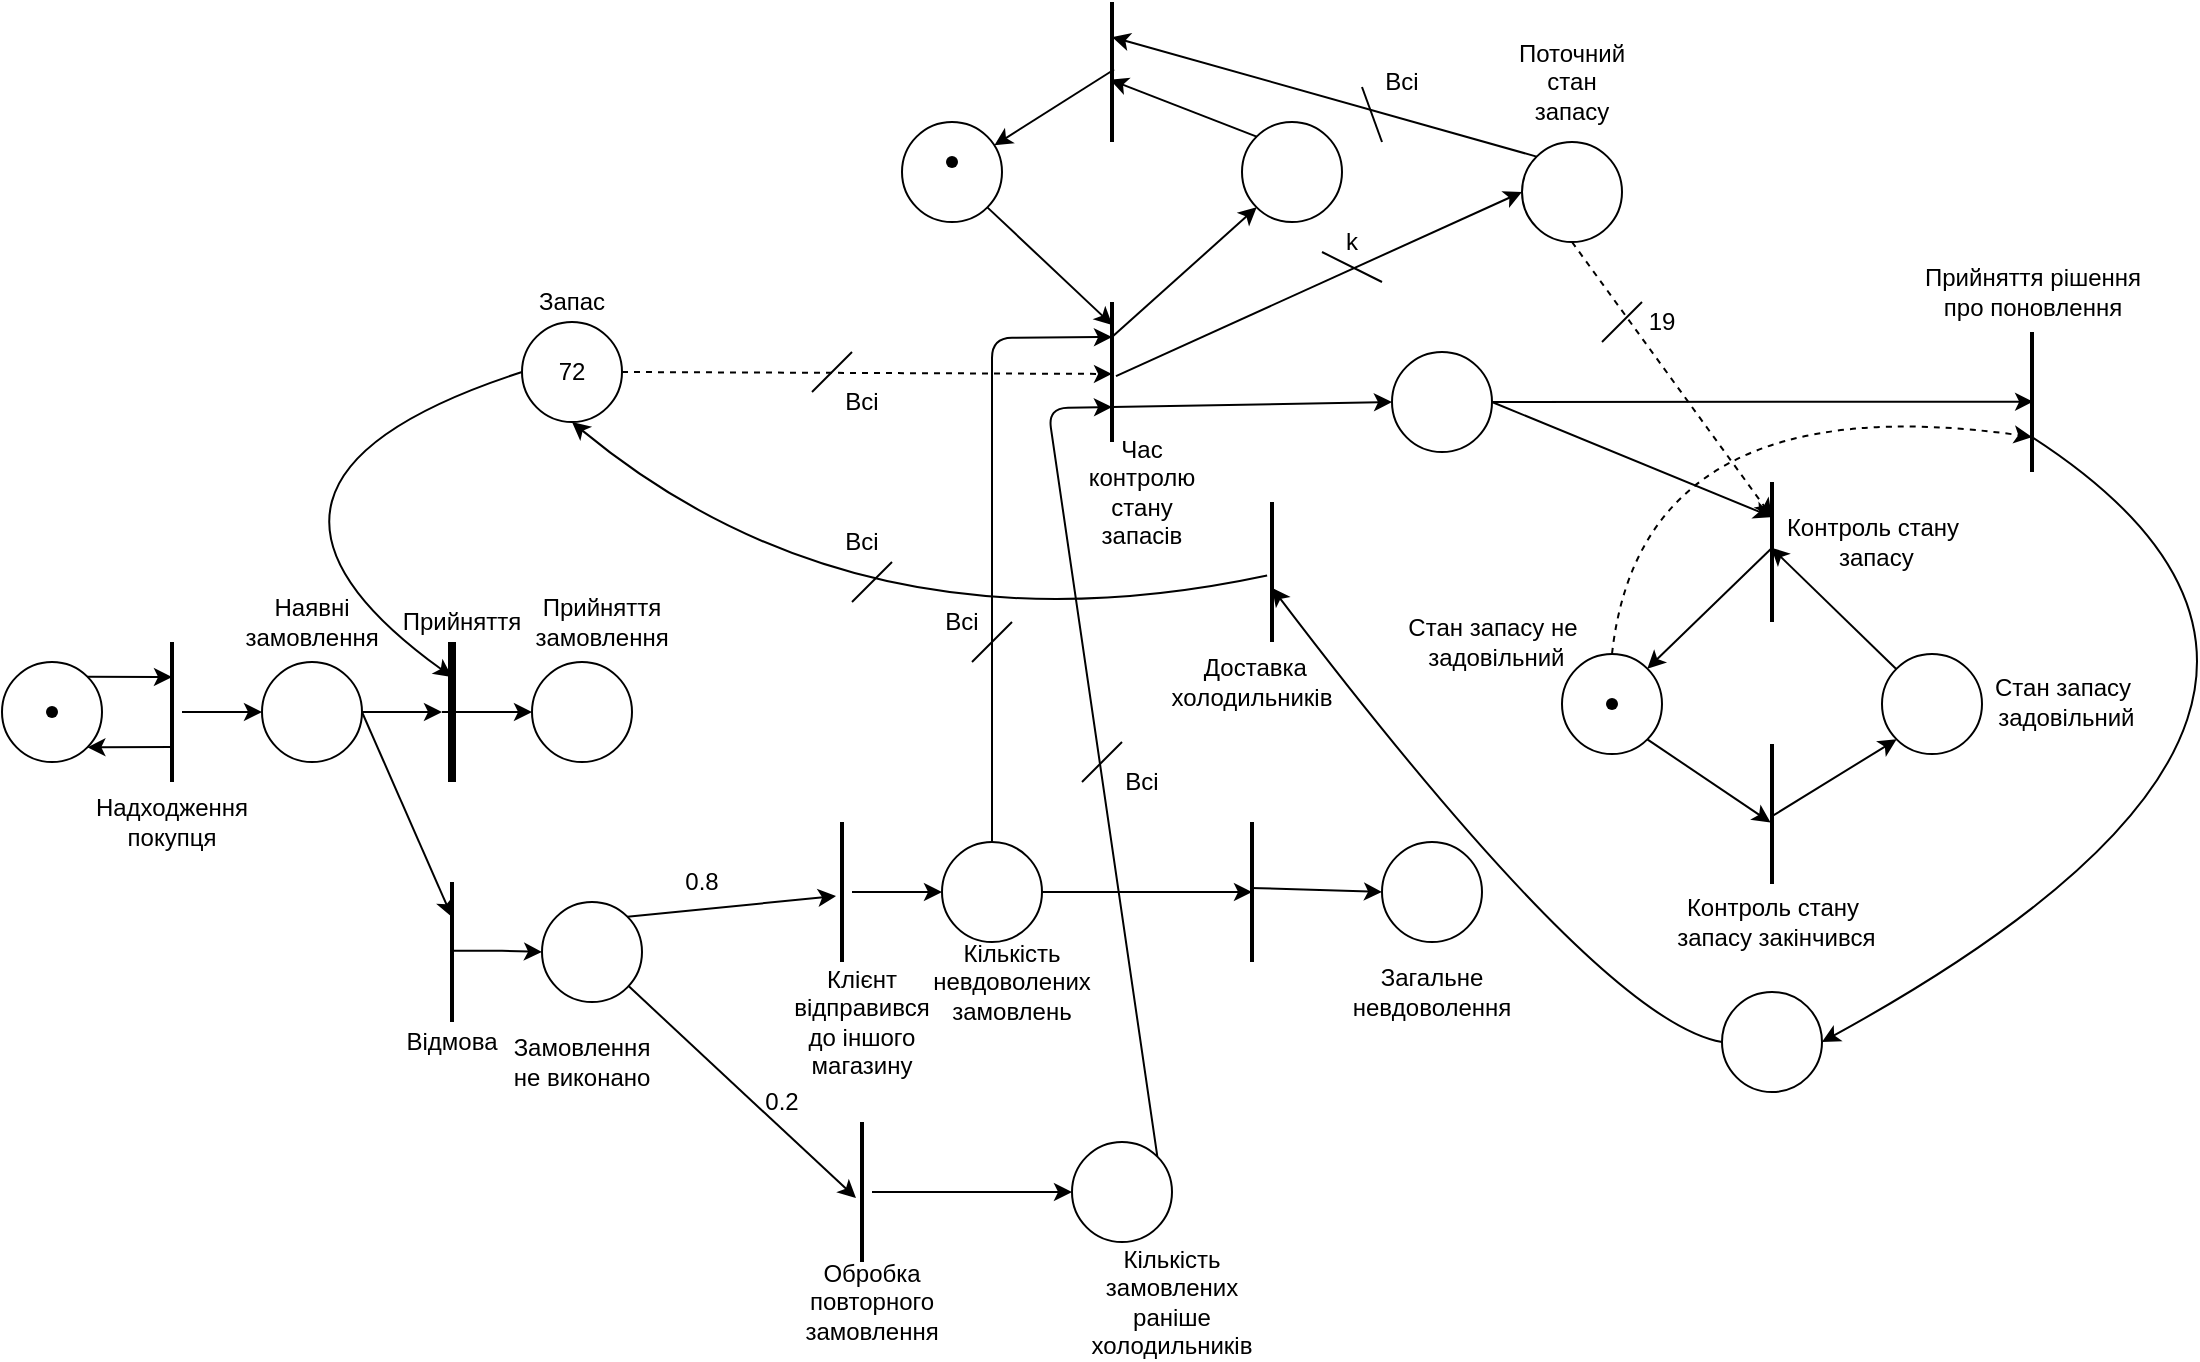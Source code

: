 <mxfile version="20.3.0" type="device"><diagram id="dUQPbMLihF8c7EbFt-7C" name="Страница 1"><mxGraphModel dx="1136" dy="1759" grid="1" gridSize="10" guides="1" tooltips="1" connect="1" arrows="1" fold="1" page="1" pageScale="1" pageWidth="827" pageHeight="1169" math="0" shadow="0"><root><mxCell id="0"/><mxCell id="1" parent="0"/><mxCell id="iznPRuFpszpZhmbKYTEc-1" value="" style="ellipse;whiteSpace=wrap;html=1;aspect=fixed;" parent="1" vertex="1"><mxGeometry x="30" y="-580" width="50" height="50" as="geometry"/></mxCell><mxCell id="iznPRuFpszpZhmbKYTEc-2" value="" style="line;strokeWidth=2;direction=south;html=1;" parent="1" vertex="1"><mxGeometry x="110" y="-590" width="10" height="70" as="geometry"/></mxCell><mxCell id="iznPRuFpszpZhmbKYTEc-3" value="" style="endArrow=classic;html=1;exitX=1;exitY=0;exitDx=0;exitDy=0;entryX=0.25;entryY=0.5;entryDx=0;entryDy=0;entryPerimeter=0;" parent="1" source="iznPRuFpszpZhmbKYTEc-1" target="iznPRuFpszpZhmbKYTEc-2" edge="1"><mxGeometry width="50" height="50" relative="1" as="geometry"><mxPoint x="420" y="-250" as="sourcePoint"/><mxPoint x="470" y="-300" as="targetPoint"/></mxGeometry></mxCell><mxCell id="iznPRuFpszpZhmbKYTEc-4" value="" style="endArrow=classic;html=1;exitX=0.75;exitY=0.5;exitDx=0;exitDy=0;exitPerimeter=0;entryX=1;entryY=1;entryDx=0;entryDy=0;" parent="1" source="iznPRuFpszpZhmbKYTEc-2" target="iznPRuFpszpZhmbKYTEc-1" edge="1"><mxGeometry width="50" height="50" relative="1" as="geometry"><mxPoint x="420" y="-250" as="sourcePoint"/><mxPoint x="470" y="-300" as="targetPoint"/></mxGeometry></mxCell><mxCell id="iznPRuFpszpZhmbKYTEc-5" value="" style="ellipse;whiteSpace=wrap;html=1;aspect=fixed;" parent="1" vertex="1"><mxGeometry x="160" y="-580" width="50" height="50" as="geometry"/></mxCell><mxCell id="iznPRuFpszpZhmbKYTEc-6" value="" style="ellipse;whiteSpace=wrap;html=1;aspect=fixed;" parent="1" vertex="1"><mxGeometry x="295" y="-580" width="50" height="50" as="geometry"/></mxCell><mxCell id="iznPRuFpszpZhmbKYTEc-7" value="" style="line;strokeWidth=4;direction=south;html=1;" parent="1" vertex="1"><mxGeometry x="250" y="-590" width="10" height="70" as="geometry"/></mxCell><mxCell id="iznPRuFpszpZhmbKYTEc-8" value="" style="edgeStyle=orthogonalEdgeStyle;rounded=0;orthogonalLoop=1;jettySize=auto;html=1;exitX=0.491;exitY=0.434;exitDx=0;exitDy=0;exitPerimeter=0;" parent="1" source="iznPRuFpszpZhmbKYTEc-9" target="iznPRuFpszpZhmbKYTEc-10" edge="1"><mxGeometry relative="1" as="geometry"/></mxCell><mxCell id="iznPRuFpszpZhmbKYTEc-9" value="" style="line;strokeWidth=2;direction=south;html=1;" parent="1" vertex="1"><mxGeometry x="250" y="-470" width="10" height="70" as="geometry"/></mxCell><mxCell id="iznPRuFpszpZhmbKYTEc-10" value="" style="ellipse;whiteSpace=wrap;html=1;aspect=fixed;" parent="1" vertex="1"><mxGeometry x="300" y="-460" width="50" height="50" as="geometry"/></mxCell><mxCell id="iznPRuFpszpZhmbKYTEc-11" value="" style="edgeStyle=orthogonalEdgeStyle;rounded=0;orthogonalLoop=1;jettySize=auto;html=1;" parent="1" source="iznPRuFpszpZhmbKYTEc-12" target="iznPRuFpszpZhmbKYTEc-15" edge="1"><mxGeometry relative="1" as="geometry"/></mxCell><mxCell id="iznPRuFpszpZhmbKYTEc-12" value="" style="line;strokeWidth=2;direction=south;html=1;" parent="1" vertex="1"><mxGeometry x="445" y="-500" width="10" height="70" as="geometry"/></mxCell><mxCell id="iznPRuFpszpZhmbKYTEc-13" value="" style="edgeStyle=orthogonalEdgeStyle;rounded=0;orthogonalLoop=1;jettySize=auto;html=1;" parent="1" source="iznPRuFpszpZhmbKYTEc-14" target="iznPRuFpszpZhmbKYTEc-16" edge="1"><mxGeometry relative="1" as="geometry"/></mxCell><mxCell id="iznPRuFpszpZhmbKYTEc-14" value="" style="line;strokeWidth=2;direction=south;html=1;" parent="1" vertex="1"><mxGeometry x="455" y="-350" width="10" height="70" as="geometry"/></mxCell><mxCell id="iznPRuFpszpZhmbKYTEc-15" value="" style="ellipse;whiteSpace=wrap;html=1;aspect=fixed;" parent="1" vertex="1"><mxGeometry x="500" y="-490" width="50" height="50" as="geometry"/></mxCell><mxCell id="iznPRuFpszpZhmbKYTEc-16" value="" style="ellipse;whiteSpace=wrap;html=1;aspect=fixed;" parent="1" vertex="1"><mxGeometry x="565" y="-340" width="50" height="50" as="geometry"/></mxCell><mxCell id="iznPRuFpszpZhmbKYTEc-17" value="72" style="ellipse;whiteSpace=wrap;html=1;aspect=fixed;" parent="1" vertex="1"><mxGeometry x="290" y="-750" width="50" height="50" as="geometry"/></mxCell><mxCell id="iznPRuFpszpZhmbKYTEc-18" value="" style="endArrow=classic;html=1;entryX=0;entryY=0.5;entryDx=0;entryDy=0;" parent="1" source="iznPRuFpszpZhmbKYTEc-2" target="iznPRuFpszpZhmbKYTEc-5" edge="1"><mxGeometry width="50" height="50" relative="1" as="geometry"><mxPoint x="320" y="-490" as="sourcePoint"/><mxPoint x="370" y="-540" as="targetPoint"/></mxGeometry></mxCell><mxCell id="iznPRuFpszpZhmbKYTEc-19" value="" style="endArrow=classic;html=1;exitX=1;exitY=0.5;exitDx=0;exitDy=0;" parent="1" source="iznPRuFpszpZhmbKYTEc-5" target="iznPRuFpszpZhmbKYTEc-7" edge="1"><mxGeometry width="50" height="50" relative="1" as="geometry"><mxPoint x="320" y="-490" as="sourcePoint"/><mxPoint x="370" y="-540" as="targetPoint"/></mxGeometry></mxCell><mxCell id="iznPRuFpszpZhmbKYTEc-20" value="" style="endArrow=classic;html=1;entryX=0;entryY=0.5;entryDx=0;entryDy=0;" parent="1" target="iznPRuFpszpZhmbKYTEc-6" edge="1"><mxGeometry width="50" height="50" relative="1" as="geometry"><mxPoint x="250" y="-555" as="sourcePoint"/><mxPoint x="370" y="-540" as="targetPoint"/></mxGeometry></mxCell><mxCell id="iznPRuFpszpZhmbKYTEc-21" value="" style="endArrow=classic;html=1;exitX=1;exitY=0.5;exitDx=0;exitDy=0;entryX=0.25;entryY=0.5;entryDx=0;entryDy=0;entryPerimeter=0;" parent="1" source="iznPRuFpszpZhmbKYTEc-5" target="iznPRuFpszpZhmbKYTEc-9" edge="1"><mxGeometry width="50" height="50" relative="1" as="geometry"><mxPoint x="320" y="-490" as="sourcePoint"/><mxPoint x="370" y="-540" as="targetPoint"/></mxGeometry></mxCell><mxCell id="iznPRuFpszpZhmbKYTEc-22" value="" style="endArrow=classic;html=1;entryX=0.543;entryY=0.8;entryDx=0;entryDy=0;entryPerimeter=0;" parent="1" source="iznPRuFpszpZhmbKYTEc-10" target="iznPRuFpszpZhmbKYTEc-14" edge="1"><mxGeometry width="50" height="50" relative="1" as="geometry"><mxPoint x="338" y="-410" as="sourcePoint"/><mxPoint x="370" y="-540" as="targetPoint"/></mxGeometry></mxCell><mxCell id="iznPRuFpszpZhmbKYTEc-23" value="" style="endArrow=classic;html=1;exitX=1;exitY=0;exitDx=0;exitDy=0;entryX=0.529;entryY=0.8;entryDx=0;entryDy=0;entryPerimeter=0;" parent="1" source="iznPRuFpszpZhmbKYTEc-10" target="iznPRuFpszpZhmbKYTEc-12" edge="1"><mxGeometry width="50" height="50" relative="1" as="geometry"><mxPoint x="320" y="-490" as="sourcePoint"/><mxPoint x="370" y="-540" as="targetPoint"/></mxGeometry></mxCell><mxCell id="iznPRuFpszpZhmbKYTEc-25" value="Надходження покупця" style="text;html=1;strokeColor=none;fillColor=none;align=center;verticalAlign=middle;whiteSpace=wrap;rounded=0;" parent="1" vertex="1"><mxGeometry x="95" y="-510" width="40" height="20" as="geometry"/></mxCell><mxCell id="iznPRuFpszpZhmbKYTEc-26" value="Наявні замовлення" style="text;html=1;strokeColor=none;fillColor=none;align=center;verticalAlign=middle;whiteSpace=wrap;rounded=0;" parent="1" vertex="1"><mxGeometry x="165" y="-610" width="40" height="20" as="geometry"/></mxCell><mxCell id="iznPRuFpszpZhmbKYTEc-27" value="Прийняття" style="text;html=1;strokeColor=none;fillColor=none;align=center;verticalAlign=middle;whiteSpace=wrap;rounded=0;" parent="1" vertex="1"><mxGeometry x="240" y="-610" width="40" height="20" as="geometry"/></mxCell><mxCell id="iznPRuFpszpZhmbKYTEc-28" value="Відмова" style="text;html=1;strokeColor=none;fillColor=none;align=center;verticalAlign=middle;whiteSpace=wrap;rounded=0;" parent="1" vertex="1"><mxGeometry x="235" y="-400" width="40" height="20" as="geometry"/></mxCell><mxCell id="iznPRuFpszpZhmbKYTEc-29" value="Прийняття замовлення" style="text;html=1;strokeColor=none;fillColor=none;align=center;verticalAlign=middle;whiteSpace=wrap;rounded=0;" parent="1" vertex="1"><mxGeometry x="310" y="-610" width="40" height="20" as="geometry"/></mxCell><mxCell id="iznPRuFpszpZhmbKYTEc-30" value="" style="ellipse;whiteSpace=wrap;html=1;aspect=fixed;" parent="1" vertex="1"><mxGeometry x="720" y="-490" width="50" height="50" as="geometry"/></mxCell><mxCell id="iznPRuFpszpZhmbKYTEc-31" value="Замовлення не виконано" style="text;html=1;strokeColor=none;fillColor=none;align=center;verticalAlign=middle;whiteSpace=wrap;rounded=0;" parent="1" vertex="1"><mxGeometry x="300" y="-390" width="40" height="20" as="geometry"/></mxCell><mxCell id="iznPRuFpszpZhmbKYTEc-32" value="0.8" style="text;html=1;strokeColor=none;fillColor=none;align=center;verticalAlign=middle;whiteSpace=wrap;rounded=0;" parent="1" vertex="1"><mxGeometry x="360" y="-480" width="40" height="20" as="geometry"/></mxCell><mxCell id="iznPRuFpszpZhmbKYTEc-33" value="0.2" style="text;html=1;strokeColor=none;fillColor=none;align=center;verticalAlign=middle;whiteSpace=wrap;rounded=0;" parent="1" vertex="1"><mxGeometry x="400" y="-370" width="40" height="20" as="geometry"/></mxCell><mxCell id="iznPRuFpszpZhmbKYTEc-34" value="Клієнт відправився до іншого магазину" style="text;html=1;strokeColor=none;fillColor=none;align=center;verticalAlign=middle;whiteSpace=wrap;rounded=0;" parent="1" vertex="1"><mxGeometry x="440" y="-410" width="40" height="20" as="geometry"/></mxCell><mxCell id="iznPRuFpszpZhmbKYTEc-35" value="Обробка повторного замовлення" style="text;html=1;strokeColor=none;fillColor=none;align=center;verticalAlign=middle;whiteSpace=wrap;rounded=0;" parent="1" vertex="1"><mxGeometry x="445" y="-270" width="40" height="20" as="geometry"/></mxCell><mxCell id="iznPRuFpszpZhmbKYTEc-36" value="Кількість замовлених раніше холодильників" style="text;html=1;strokeColor=none;fillColor=none;align=center;verticalAlign=middle;whiteSpace=wrap;rounded=0;" parent="1" vertex="1"><mxGeometry x="595" y="-270" width="40" height="20" as="geometry"/></mxCell><mxCell id="iznPRuFpszpZhmbKYTEc-37" value="Кількість невдоволених замовлень" style="text;html=1;strokeColor=none;fillColor=none;align=center;verticalAlign=middle;whiteSpace=wrap;rounded=0;" parent="1" vertex="1"><mxGeometry x="515" y="-430" width="40" height="20" as="geometry"/></mxCell><mxCell id="iznPRuFpszpZhmbKYTEc-38" value="Загальне невдоволення" style="text;html=1;strokeColor=none;fillColor=none;align=center;verticalAlign=middle;whiteSpace=wrap;rounded=0;" parent="1" vertex="1"><mxGeometry x="725" y="-425" width="40" height="20" as="geometry"/></mxCell><mxCell id="iznPRuFpszpZhmbKYTEc-39" value="" style="line;strokeWidth=2;direction=south;html=1;" parent="1" vertex="1"><mxGeometry x="650" y="-500" width="10" height="70" as="geometry"/></mxCell><mxCell id="iznPRuFpszpZhmbKYTEc-40" value="" style="endArrow=classic;html=1;exitX=1;exitY=0.5;exitDx=0;exitDy=0;entryX=0.5;entryY=0.5;entryDx=0;entryDy=0;entryPerimeter=0;" parent="1" source="iznPRuFpszpZhmbKYTEc-15" target="iznPRuFpszpZhmbKYTEc-39" edge="1"><mxGeometry width="50" height="50" relative="1" as="geometry"><mxPoint x="480" y="-450" as="sourcePoint"/><mxPoint x="530" y="-500" as="targetPoint"/></mxGeometry></mxCell><mxCell id="iznPRuFpszpZhmbKYTEc-41" value="" style="endArrow=classic;html=1;exitX=0.471;exitY=0.6;exitDx=0;exitDy=0;exitPerimeter=0;entryX=0;entryY=0.5;entryDx=0;entryDy=0;" parent="1" source="iznPRuFpszpZhmbKYTEc-39" target="iznPRuFpszpZhmbKYTEc-30" edge="1"><mxGeometry width="50" height="50" relative="1" as="geometry"><mxPoint x="480" y="-450" as="sourcePoint"/><mxPoint x="530" y="-500" as="targetPoint"/></mxGeometry></mxCell><mxCell id="iznPRuFpszpZhmbKYTEc-42" value="" style="line;strokeWidth=2;direction=south;html=1;" parent="1" vertex="1"><mxGeometry x="580" y="-760" width="10" height="70" as="geometry"/></mxCell><mxCell id="iznPRuFpszpZhmbKYTEc-43" value="Час контролю стану запасів" style="text;html=1;strokeColor=none;fillColor=none;align=center;verticalAlign=middle;whiteSpace=wrap;rounded=0;" parent="1" vertex="1"><mxGeometry x="580" y="-675" width="40" height="20" as="geometry"/></mxCell><mxCell id="iznPRuFpszpZhmbKYTEc-44" value="" style="ellipse;whiteSpace=wrap;html=1;aspect=fixed;" parent="1" vertex="1"><mxGeometry x="790" y="-840" width="50" height="50" as="geometry"/></mxCell><mxCell id="iznPRuFpszpZhmbKYTEc-45" value="Поточний стан запасу" style="text;html=1;strokeColor=none;fillColor=none;align=center;verticalAlign=middle;whiteSpace=wrap;rounded=0;" parent="1" vertex="1"><mxGeometry x="795" y="-880" width="40" height="20" as="geometry"/></mxCell><mxCell id="iznPRuFpszpZhmbKYTEc-46" value="" style="line;strokeWidth=2;direction=south;html=1;" parent="1" vertex="1"><mxGeometry x="660" y="-660" width="10" height="70" as="geometry"/></mxCell><mxCell id="iznPRuFpszpZhmbKYTEc-47" value="&amp;nbsp;Доставка холодильників" style="text;html=1;strokeColor=none;fillColor=none;align=center;verticalAlign=middle;whiteSpace=wrap;rounded=0;" parent="1" vertex="1"><mxGeometry x="635" y="-580" width="40" height="20" as="geometry"/></mxCell><mxCell id="iznPRuFpszpZhmbKYTEc-49" value="" style="endArrow=classic;html=1;exitX=0.529;exitY=0.3;exitDx=0;exitDy=0;exitPerimeter=0;entryX=0;entryY=0.5;entryDx=0;entryDy=0;" parent="1" source="iznPRuFpszpZhmbKYTEc-42" target="iznPRuFpszpZhmbKYTEc-44" edge="1"><mxGeometry width="50" height="50" relative="1" as="geometry"><mxPoint x="570" y="-550" as="sourcePoint"/><mxPoint x="620" y="-600" as="targetPoint"/></mxGeometry></mxCell><mxCell id="iznPRuFpszpZhmbKYTEc-50" value="" style="endArrow=classic;html=1;exitX=0.5;exitY=0;exitDx=0;exitDy=0;entryX=0.25;entryY=0.5;entryDx=0;entryDy=0;entryPerimeter=0;" parent="1" source="iznPRuFpszpZhmbKYTEc-15" target="iznPRuFpszpZhmbKYTEc-42" edge="1"><mxGeometry width="50" height="50" relative="1" as="geometry"><mxPoint x="430" y="-530" as="sourcePoint"/><mxPoint x="480" y="-580" as="targetPoint"/><Array as="points"><mxPoint x="525" y="-742"/></Array></mxGeometry></mxCell><mxCell id="iznPRuFpszpZhmbKYTEc-51" value="" style="endArrow=classic;html=1;exitX=1;exitY=0;exitDx=0;exitDy=0;entryX=0.75;entryY=0.5;entryDx=0;entryDy=0;entryPerimeter=0;" parent="1" source="iznPRuFpszpZhmbKYTEc-16" target="iznPRuFpszpZhmbKYTEc-42" edge="1"><mxGeometry width="50" height="50" relative="1" as="geometry"><mxPoint x="590" y="-520" as="sourcePoint"/><mxPoint x="640" y="-570" as="targetPoint"/><Array as="points"><mxPoint x="553" y="-707"/></Array></mxGeometry></mxCell><mxCell id="iznPRuFpszpZhmbKYTEc-53" value="" style="endArrow=classic;html=1;exitX=1;exitY=0.5;exitDx=0;exitDy=0;entryX=0.514;entryY=0.5;entryDx=0;entryDy=0;entryPerimeter=0;dashed=1;" parent="1" source="iznPRuFpszpZhmbKYTEc-17" target="iznPRuFpszpZhmbKYTEc-42" edge="1"><mxGeometry width="50" height="50" relative="1" as="geometry"><mxPoint x="560" y="-560" as="sourcePoint"/><mxPoint x="610" y="-610" as="targetPoint"/></mxGeometry></mxCell><mxCell id="iznPRuFpszpZhmbKYTEc-54" value="" style="endArrow=none;html=1;" parent="1" edge="1"><mxGeometry width="50" height="50" relative="1" as="geometry"><mxPoint x="435" y="-715" as="sourcePoint"/><mxPoint x="455" y="-735" as="targetPoint"/></mxGeometry></mxCell><mxCell id="iznPRuFpszpZhmbKYTEc-55" value="" style="endArrow=none;html=1;" parent="1" edge="1"><mxGeometry width="50" height="50" relative="1" as="geometry"><mxPoint x="515" y="-580" as="sourcePoint"/><mxPoint x="535" y="-600" as="targetPoint"/></mxGeometry></mxCell><mxCell id="iznPRuFpszpZhmbKYTEc-56" value="" style="endArrow=none;html=1;" parent="1" edge="1"><mxGeometry width="50" height="50" relative="1" as="geometry"><mxPoint x="570" y="-520" as="sourcePoint"/><mxPoint x="590" y="-540" as="targetPoint"/></mxGeometry></mxCell><mxCell id="iznPRuFpszpZhmbKYTEc-57" value="Всі" style="text;html=1;strokeColor=none;fillColor=none;align=center;verticalAlign=middle;whiteSpace=wrap;rounded=0;" parent="1" vertex="1"><mxGeometry x="440" y="-720" width="40" height="20" as="geometry"/></mxCell><mxCell id="iznPRuFpszpZhmbKYTEc-58" value="Всі" style="text;html=1;strokeColor=none;fillColor=none;align=center;verticalAlign=middle;whiteSpace=wrap;rounded=0;" parent="1" vertex="1"><mxGeometry x="490" y="-610" width="40" height="20" as="geometry"/></mxCell><mxCell id="iznPRuFpszpZhmbKYTEc-59" value="Всі" style="text;html=1;strokeColor=none;fillColor=none;align=center;verticalAlign=middle;whiteSpace=wrap;rounded=0;" parent="1" vertex="1"><mxGeometry x="580" y="-530" width="40" height="20" as="geometry"/></mxCell><mxCell id="iznPRuFpszpZhmbKYTEc-77" value="k" style="text;html=1;strokeColor=none;fillColor=none;align=center;verticalAlign=middle;whiteSpace=wrap;rounded=0;" parent="1" vertex="1"><mxGeometry x="685" y="-800" width="40" height="20" as="geometry"/></mxCell><mxCell id="iznPRuFpszpZhmbKYTEc-78" value="" style="endArrow=none;html=1;" parent="1" edge="1"><mxGeometry width="50" height="50" relative="1" as="geometry"><mxPoint x="690" y="-785" as="sourcePoint"/><mxPoint x="720" y="-770" as="targetPoint"/></mxGeometry></mxCell><mxCell id="iznPRuFpszpZhmbKYTEc-82" value="" style="endArrow=none;html=1;" parent="1" edge="1"><mxGeometry width="50" height="50" relative="1" as="geometry"><mxPoint x="455" y="-610" as="sourcePoint"/><mxPoint x="475" y="-630" as="targetPoint"/></mxGeometry></mxCell><mxCell id="iznPRuFpszpZhmbKYTEc-83" value="Всі" style="text;html=1;strokeColor=none;fillColor=none;align=center;verticalAlign=middle;whiteSpace=wrap;rounded=0;" parent="1" vertex="1"><mxGeometry x="440" y="-650" width="40" height="20" as="geometry"/></mxCell><mxCell id="iznPRuFpszpZhmbKYTEc-84" value="" style="line;strokeWidth=2;direction=south;html=1;" parent="1" vertex="1"><mxGeometry x="580" y="-910" width="10" height="70" as="geometry"/></mxCell><mxCell id="iznPRuFpszpZhmbKYTEc-85" value="" style="ellipse;whiteSpace=wrap;html=1;aspect=fixed;" parent="1" vertex="1"><mxGeometry x="480" y="-850" width="50" height="50" as="geometry"/></mxCell><mxCell id="iznPRuFpszpZhmbKYTEc-86" value="" style="ellipse;whiteSpace=wrap;html=1;aspect=fixed;" parent="1" vertex="1"><mxGeometry x="650" y="-850" width="50" height="50" as="geometry"/></mxCell><mxCell id="iznPRuFpszpZhmbKYTEc-88" value="" style="endArrow=classic;html=1;entryX=0;entryY=1;entryDx=0;entryDy=0;exitX=0.25;exitY=0.5;exitDx=0;exitDy=0;exitPerimeter=0;" parent="1" source="iznPRuFpszpZhmbKYTEc-42" target="iznPRuFpszpZhmbKYTEc-86" edge="1"><mxGeometry width="50" height="50" relative="1" as="geometry"><mxPoint x="727.678" y="-732.678" as="sourcePoint"/><mxPoint x="805" y="-750" as="targetPoint"/></mxGeometry></mxCell><mxCell id="iznPRuFpszpZhmbKYTEc-90" value="" style="endArrow=classic;html=1;entryX=0.25;entryY=0.5;entryDx=0;entryDy=0;exitX=0;exitY=0;exitDx=0;exitDy=0;entryPerimeter=0;" parent="1" source="iznPRuFpszpZhmbKYTEc-44" target="iznPRuFpszpZhmbKYTEc-84" edge="1"><mxGeometry width="50" height="50" relative="1" as="geometry"><mxPoint x="595" y="-707.5" as="sourcePoint"/><mxPoint x="695" y="-830" as="targetPoint"/></mxGeometry></mxCell><mxCell id="iznPRuFpszpZhmbKYTEc-91" value="Всі" style="text;html=1;strokeColor=none;fillColor=none;align=center;verticalAlign=middle;whiteSpace=wrap;rounded=0;" parent="1" vertex="1"><mxGeometry x="710" y="-880" width="40" height="20" as="geometry"/></mxCell><mxCell id="iznPRuFpszpZhmbKYTEc-92" value="" style="endArrow=none;html=1;" parent="1" edge="1"><mxGeometry width="50" height="50" relative="1" as="geometry"><mxPoint x="710" y="-867.5" as="sourcePoint"/><mxPoint x="720" y="-840" as="targetPoint"/></mxGeometry></mxCell><mxCell id="iznPRuFpszpZhmbKYTEc-93" value="" style="endArrow=classic;html=1;entryX=0.555;entryY=0.595;entryDx=0;entryDy=0;exitX=0;exitY=0;exitDx=0;exitDy=0;entryPerimeter=0;" parent="1" source="iznPRuFpszpZhmbKYTEc-86" target="iznPRuFpszpZhmbKYTEc-84" edge="1"><mxGeometry width="50" height="50" relative="1" as="geometry"><mxPoint x="595" y="-707.5" as="sourcePoint"/><mxPoint x="695" y="-830" as="targetPoint"/></mxGeometry></mxCell><mxCell id="iznPRuFpszpZhmbKYTEc-94" value="" style="endArrow=classic;html=1;exitX=0.482;exitY=0.394;exitDx=0;exitDy=0;exitPerimeter=0;" parent="1" source="iznPRuFpszpZhmbKYTEc-84" target="iznPRuFpszpZhmbKYTEc-85" edge="1"><mxGeometry width="50" height="50" relative="1" as="geometry"><mxPoint x="702.322" y="-872.678" as="sourcePoint"/><mxPoint x="594.05" y="-931.15" as="targetPoint"/></mxGeometry></mxCell><mxCell id="iznPRuFpszpZhmbKYTEc-96" value="" style="endArrow=classic;html=1;exitX=1;exitY=1;exitDx=0;exitDy=0;entryX=0.165;entryY=0.482;entryDx=0;entryDy=0;entryPerimeter=0;" parent="1" source="iznPRuFpszpZhmbKYTEc-85" target="iznPRuFpszpZhmbKYTEc-42" edge="1"><mxGeometry width="50" height="50" relative="1" as="geometry"><mxPoint x="596.06" y="-936.26" as="sourcePoint"/><mxPoint x="518.128" y="-862.215" as="targetPoint"/></mxGeometry></mxCell><mxCell id="iznPRuFpszpZhmbKYTEc-97" value="" style="shape=waypoint;sketch=0;size=6;pointerEvents=1;points=[];fillColor=none;resizable=0;rotatable=0;perimeter=centerPerimeter;snapToPoint=1;" parent="1" vertex="1"><mxGeometry x="485" y="-850" width="40" height="40" as="geometry"/></mxCell><mxCell id="iznPRuFpszpZhmbKYTEc-98" value="" style="ellipse;whiteSpace=wrap;html=1;aspect=fixed;" parent="1" vertex="1"><mxGeometry x="725" y="-735" width="50" height="50" as="geometry"/></mxCell><mxCell id="iznPRuFpszpZhmbKYTEc-99" value="" style="endArrow=classic;html=1;exitX=0.75;exitY=0.5;exitDx=0;exitDy=0;entryX=0;entryY=0.5;entryDx=0;entryDy=0;exitPerimeter=0;" parent="1" source="iznPRuFpszpZhmbKYTEc-42" target="iznPRuFpszpZhmbKYTEc-98" edge="1"><mxGeometry width="50" height="50" relative="1" as="geometry"><mxPoint x="472.678" y="-837.322" as="sourcePoint"/><mxPoint x="595.18" y="-738.45" as="targetPoint"/></mxGeometry></mxCell><mxCell id="iznPRuFpszpZhmbKYTEc-100" value="" style="line;strokeWidth=2;direction=south;html=1;" parent="1" vertex="1"><mxGeometry x="910" y="-539" width="10" height="70" as="geometry"/></mxCell><mxCell id="iznPRuFpszpZhmbKYTEc-101" value="" style="line;strokeWidth=2;direction=south;html=1;" parent="1" vertex="1"><mxGeometry x="910" y="-670" width="10" height="70" as="geometry"/></mxCell><mxCell id="iznPRuFpszpZhmbKYTEc-103" value="" style="endArrow=classic;html=1;exitX=1;exitY=0.5;exitDx=0;exitDy=0;entryX=0.25;entryY=0.5;entryDx=0;entryDy=0;entryPerimeter=0;" parent="1" source="iznPRuFpszpZhmbKYTEc-98" target="iznPRuFpszpZhmbKYTEc-101" edge="1"><mxGeometry width="50" height="50" relative="1" as="geometry"><mxPoint x="595.0" y="-697.5" as="sourcePoint"/><mxPoint x="735.0" y="-700" as="targetPoint"/></mxGeometry></mxCell><mxCell id="iznPRuFpszpZhmbKYTEc-104" value="" style="endArrow=classic;html=1;exitX=0.5;exitY=1;exitDx=0;exitDy=0;entryX=0.25;entryY=0.5;entryDx=0;entryDy=0;entryPerimeter=0;dashed=1;" parent="1" source="iznPRuFpszpZhmbKYTEc-44" target="iznPRuFpszpZhmbKYTEc-101" edge="1"><mxGeometry width="50" height="50" relative="1" as="geometry"><mxPoint x="350" y="-715" as="sourcePoint"/><mxPoint x="595.0" y="-714.02" as="targetPoint"/></mxGeometry></mxCell><mxCell id="iznPRuFpszpZhmbKYTEc-105" value="" style="endArrow=none;html=1;" parent="1" edge="1"><mxGeometry width="50" height="50" relative="1" as="geometry"><mxPoint x="830" y="-740" as="sourcePoint"/><mxPoint x="850" y="-760" as="targetPoint"/></mxGeometry></mxCell><mxCell id="iznPRuFpszpZhmbKYTEc-106" value="19" style="text;html=1;strokeColor=none;fillColor=none;align=center;verticalAlign=middle;whiteSpace=wrap;rounded=0;" parent="1" vertex="1"><mxGeometry x="840" y="-760" width="40" height="20" as="geometry"/></mxCell><mxCell id="iznPRuFpszpZhmbKYTEc-107" value="" style="ellipse;whiteSpace=wrap;html=1;aspect=fixed;" parent="1" vertex="1"><mxGeometry x="810" y="-584" width="50" height="50" as="geometry"/></mxCell><mxCell id="iznPRuFpszpZhmbKYTEc-108" value="" style="ellipse;whiteSpace=wrap;html=1;aspect=fixed;" parent="1" vertex="1"><mxGeometry x="970" y="-584" width="50" height="50" as="geometry"/></mxCell><mxCell id="iznPRuFpszpZhmbKYTEc-109" value="" style="endArrow=classic;html=1;exitX=0.475;exitY=0.533;exitDx=0;exitDy=0;entryX=1;entryY=0;entryDx=0;entryDy=0;exitPerimeter=0;" parent="1" source="iznPRuFpszpZhmbKYTEc-101" target="iznPRuFpszpZhmbKYTEc-107" edge="1"><mxGeometry width="50" height="50" relative="1" as="geometry"><mxPoint x="785" y="-700" as="sourcePoint"/><mxPoint x="925" y="-642.5" as="targetPoint"/></mxGeometry></mxCell><mxCell id="iznPRuFpszpZhmbKYTEc-110" value="" style="shape=waypoint;sketch=0;size=6;pointerEvents=1;points=[];fillColor=none;resizable=0;rotatable=0;perimeter=centerPerimeter;snapToPoint=1;" parent="1" vertex="1"><mxGeometry x="815" y="-579" width="40" height="40" as="geometry"/></mxCell><mxCell id="iznPRuFpszpZhmbKYTEc-111" value="" style="endArrow=classic;html=1;entryX=0.561;entryY=0.57;entryDx=0;entryDy=0;exitX=1;exitY=1;exitDx=0;exitDy=0;entryPerimeter=0;" parent="1" source="iznPRuFpszpZhmbKYTEc-107" target="iznPRuFpszpZhmbKYTEc-100" edge="1"><mxGeometry width="50" height="50" relative="1" as="geometry"><mxPoint x="863" y="-540" as="sourcePoint"/><mxPoint x="862.678" y="-566.678" as="targetPoint"/></mxGeometry></mxCell><mxCell id="iznPRuFpszpZhmbKYTEc-112" value="" style="endArrow=classic;html=1;entryX=0;entryY=1;entryDx=0;entryDy=0;exitX=0.512;exitY=0.454;exitDx=0;exitDy=0;exitPerimeter=0;" parent="1" source="iznPRuFpszpZhmbKYTEc-100" target="iznPRuFpszpZhmbKYTEc-108" edge="1"><mxGeometry width="50" height="50" relative="1" as="geometry"><mxPoint x="862.678" y="-531.322" as="sourcePoint"/><mxPoint x="924.3" y="-460.73" as="targetPoint"/></mxGeometry></mxCell><mxCell id="iznPRuFpszpZhmbKYTEc-113" value="" style="endArrow=classic;html=1;entryX=0.468;entryY=0.543;entryDx=0;entryDy=0;entryPerimeter=0;" parent="1" source="iznPRuFpszpZhmbKYTEc-108" target="iznPRuFpszpZhmbKYTEc-101" edge="1"><mxGeometry width="50" height="50" relative="1" as="geometry"><mxPoint x="925.46" y="-464.16" as="sourcePoint"/><mxPoint x="950" y="-640" as="targetPoint"/></mxGeometry></mxCell><mxCell id="iznPRuFpszpZhmbKYTEc-114" value="Контроль стану&lt;br&gt;&amp;nbsp;запасу" style="text;html=1;align=center;verticalAlign=middle;resizable=0;points=[];autosize=1;strokeColor=none;fillColor=none;" parent="1" vertex="1"><mxGeometry x="910" y="-660" width="110" height="40" as="geometry"/></mxCell><mxCell id="iznPRuFpszpZhmbKYTEc-115" value="" style="line;strokeWidth=2;direction=south;html=1;" parent="1" vertex="1"><mxGeometry x="1030" y="-745" width="30" height="70" as="geometry"/></mxCell><mxCell id="iznPRuFpszpZhmbKYTEc-116" value="" style="endArrow=classic;html=1;exitX=1;exitY=0.5;exitDx=0;exitDy=0;entryX=0.498;entryY=0.481;entryDx=0;entryDy=0;entryPerimeter=0;" parent="1" source="iznPRuFpszpZhmbKYTEc-98" target="iznPRuFpszpZhmbKYTEc-115" edge="1"><mxGeometry width="50" height="50" relative="1" as="geometry"><mxPoint x="785" y="-700" as="sourcePoint"/><mxPoint x="925" y="-642.5" as="targetPoint"/></mxGeometry></mxCell><mxCell id="iznPRuFpszpZhmbKYTEc-119" value="" style="curved=1;endArrow=classic;html=1;rounded=0;dashed=1;exitX=0.5;exitY=0;exitDx=0;exitDy=0;entryX=0.75;entryY=0.5;entryDx=0;entryDy=0;entryPerimeter=0;" parent="1" source="iznPRuFpszpZhmbKYTEc-107" target="iznPRuFpszpZhmbKYTEc-115" edge="1"><mxGeometry width="50" height="50" relative="1" as="geometry"><mxPoint x="820" y="-700" as="sourcePoint"/><mxPoint x="870" y="-750" as="targetPoint"/><Array as="points"><mxPoint x="850" y="-720"/></Array></mxGeometry></mxCell><mxCell id="iznPRuFpszpZhmbKYTEc-120" value="Прийняття рішення &lt;br&gt;про поновлення" style="text;html=1;align=center;verticalAlign=middle;resizable=0;points=[];autosize=1;strokeColor=none;fillColor=none;" parent="1" vertex="1"><mxGeometry x="980" y="-785" width="130" height="40" as="geometry"/></mxCell><mxCell id="iznPRuFpszpZhmbKYTEc-122" value="" style="curved=1;endArrow=classic;html=1;rounded=0;exitX=0;exitY=0.5;exitDx=0;exitDy=0;entryX=0.614;entryY=0.495;entryDx=0;entryDy=0;entryPerimeter=0;" parent="1" source="2EpktKws5e1iodsYGm-s-2" target="iznPRuFpszpZhmbKYTEc-46" edge="1"><mxGeometry width="50" height="50" relative="1" as="geometry"><mxPoint x="1100" y="-695" as="sourcePoint"/><mxPoint x="760" y="-520" as="targetPoint"/><Array as="points"><mxPoint x="830" y="-400"/></Array></mxGeometry></mxCell><mxCell id="iznPRuFpszpZhmbKYTEc-124" value="Стан запасу&lt;br&gt;&amp;nbsp;задовільний" style="text;html=1;align=center;verticalAlign=middle;resizable=0;points=[];autosize=1;strokeColor=none;fillColor=none;" parent="1" vertex="1"><mxGeometry x="1010" y="-580" width="100" height="40" as="geometry"/></mxCell><mxCell id="iznPRuFpszpZhmbKYTEc-125" value="Стан запасу не&lt;br&gt;&amp;nbsp;задовільний" style="text;html=1;align=center;verticalAlign=middle;resizable=0;points=[];autosize=1;strokeColor=none;fillColor=none;" parent="1" vertex="1"><mxGeometry x="720" y="-610" width="110" height="40" as="geometry"/></mxCell><mxCell id="iznPRuFpszpZhmbKYTEc-128" value="Контроль стану&lt;br&gt;&amp;nbsp;запасу закінчився" style="text;html=1;align=center;verticalAlign=middle;resizable=0;points=[];autosize=1;strokeColor=none;fillColor=none;" parent="1" vertex="1"><mxGeometry x="850" y="-470" width="130" height="40" as="geometry"/></mxCell><mxCell id="iznPRuFpszpZhmbKYTEc-129" value="" style="curved=1;endArrow=classic;html=1;rounded=0;exitX=0.525;exitY=0.744;exitDx=0;exitDy=0;exitPerimeter=0;entryX=0.5;entryY=1;entryDx=0;entryDy=0;" parent="1" source="iznPRuFpszpZhmbKYTEc-46" target="iznPRuFpszpZhmbKYTEc-17" edge="1"><mxGeometry width="50" height="50" relative="1" as="geometry"><mxPoint x="530" y="-580" as="sourcePoint"/><mxPoint x="580" y="-630" as="targetPoint"/><Array as="points"><mxPoint x="460" y="-580"/></Array></mxGeometry></mxCell><mxCell id="iznPRuFpszpZhmbKYTEc-130" value="" style="curved=1;endArrow=classic;html=1;rounded=0;exitX=0;exitY=0.5;exitDx=0;exitDy=0;entryX=0.25;entryY=0.5;entryDx=0;entryDy=0;entryPerimeter=0;" parent="1" source="iznPRuFpszpZhmbKYTEc-17" target="iznPRuFpszpZhmbKYTEc-7" edge="1"><mxGeometry width="50" height="50" relative="1" as="geometry"><mxPoint x="340" y="-560" as="sourcePoint"/><mxPoint x="390" y="-610" as="targetPoint"/><Array as="points"><mxPoint x="120" y="-670"/></Array></mxGeometry></mxCell><mxCell id="iznPRuFpszpZhmbKYTEc-134" value="" style="shape=waypoint;sketch=0;size=6;pointerEvents=1;points=[];fillColor=none;resizable=0;rotatable=0;perimeter=centerPerimeter;snapToPoint=1;" parent="1" vertex="1"><mxGeometry x="35" y="-575" width="40" height="40" as="geometry"/></mxCell><mxCell id="2EpktKws5e1iodsYGm-s-1" value="Запас" style="text;html=1;strokeColor=none;fillColor=none;align=center;verticalAlign=middle;whiteSpace=wrap;rounded=0;" vertex="1" parent="1"><mxGeometry x="295" y="-770" width="40" height="20" as="geometry"/></mxCell><mxCell id="2EpktKws5e1iodsYGm-s-2" value="" style="ellipse;whiteSpace=wrap;html=1;aspect=fixed;" vertex="1" parent="1"><mxGeometry x="890" y="-415" width="50" height="50" as="geometry"/></mxCell><mxCell id="2EpktKws5e1iodsYGm-s-3" value="" style="curved=1;endArrow=classic;html=1;rounded=0;exitX=0.75;exitY=0.5;exitDx=0;exitDy=0;exitPerimeter=0;entryX=1;entryY=0.5;entryDx=0;entryDy=0;" edge="1" parent="1" source="iznPRuFpszpZhmbKYTEc-115" target="2EpktKws5e1iodsYGm-s-2"><mxGeometry width="50" height="50" relative="1" as="geometry"><mxPoint x="1054.31" y="-700.21" as="sourcePoint"/><mxPoint x="675.05" y="-607.02" as="targetPoint"/><Array as="points"><mxPoint x="1250" y="-560"/></Array></mxGeometry></mxCell></root></mxGraphModel></diagram></mxfile>